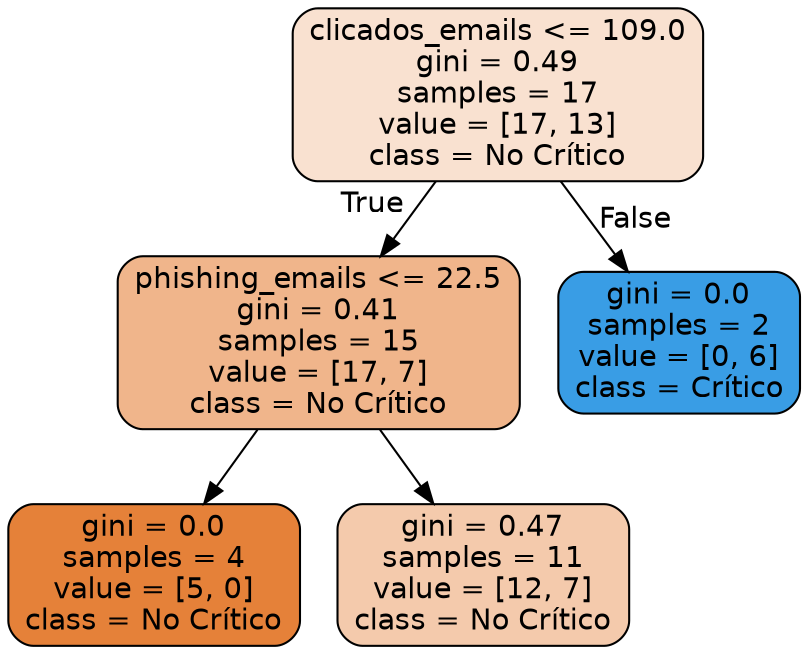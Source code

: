 digraph Tree {
node [shape=box, style="filled, rounded", color="black", fontname="helvetica"] ;
edge [fontname="helvetica"] ;
0 [label="clicados_emails <= 109.0\ngini = 0.49\nsamples = 17\nvalue = [17, 13]\nclass = No Crítico", fillcolor="#f9e1d0"] ;
1 [label="phishing_emails <= 22.5\ngini = 0.41\nsamples = 15\nvalue = [17, 7]\nclass = No Crítico", fillcolor="#f0b58b"] ;
0 -> 1 [labeldistance=2.5, labelangle=45, headlabel="True"] ;
2 [label="gini = 0.0\nsamples = 4\nvalue = [5, 0]\nclass = No Crítico", fillcolor="#e58139"] ;
1 -> 2 ;
3 [label="gini = 0.47\nsamples = 11\nvalue = [12, 7]\nclass = No Crítico", fillcolor="#f4caac"] ;
1 -> 3 ;
4 [label="gini = 0.0\nsamples = 2\nvalue = [0, 6]\nclass = Crítico", fillcolor="#399de5"] ;
0 -> 4 [labeldistance=2.5, labelangle=-45, headlabel="False"] ;
}